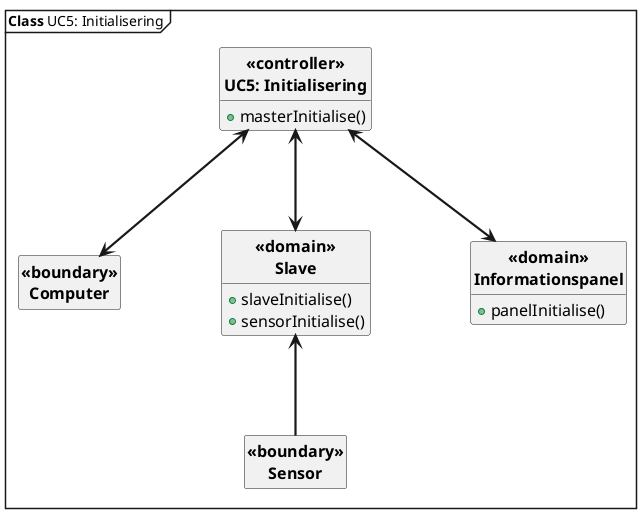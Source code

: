 @startuml UC5 class
' Default param deffinition
skinparam style strictuml
skinparam DefaultFontSize 16
skinparam ArrowFontSize 16
skinparam ArrowThickness 2.2
skinparam Linetype poly
skinparam ranksep 100
skinparam nodesep 100
hide empty members


mainframe **Class** UC5: Initialisering

' Class definition

Class "**<<boundary>>**\n**Computer**" as PC{
}

Class "**<<boundary>>**\n**Sensor**" as sensor{
}


Class "**<<domain>>**\n**Slave**" as slave{
+ slaveInitialise()
+ sensorInitialise()
}

Class "**<<domain>>**\n**Informationspanel**" as panel{
+ panelInitialise()
}

Class "**<<controller>>**\n**UC5: Initialisering**" as master{
+ masterInitialise()
}

' Conection definition
master <--> PC
master <--> slave
master <--> panel
slave <-- sensor


@enduml